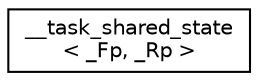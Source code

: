 digraph "Graphical Class Hierarchy"
{
  edge [fontname="Helvetica",fontsize="10",labelfontname="Helvetica",labelfontsize="10"];
  node [fontname="Helvetica",fontsize="10",shape=record];
  rankdir="LR";
  Node1 [label="__task_shared_state\l\< _Fp, _Rp \>",height=0.2,width=0.4,color="black", fillcolor="white", style="filled",URL="$struct____task__shared__state.xhtml"];
}

